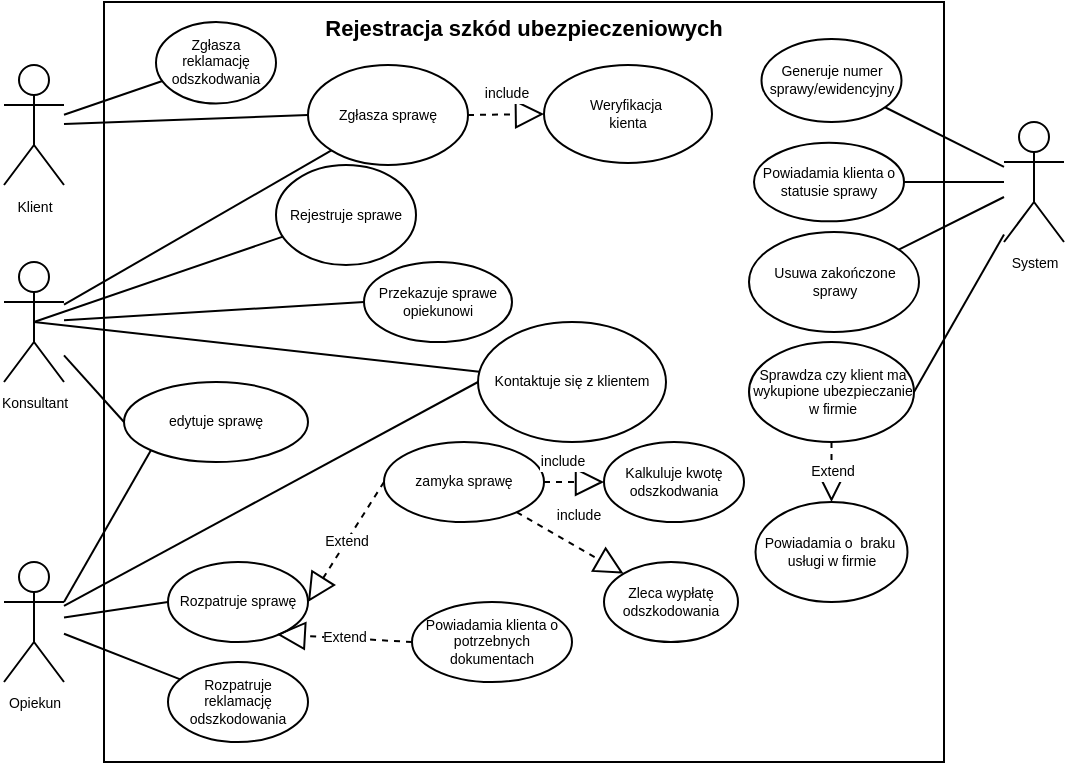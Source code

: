 <mxfile version="14.5.6" type="device"><diagram id="gAUm2Pobq_mQOsHsyWJI" name="Page-1"><mxGraphModel dx="865" dy="457" grid="1" gridSize="10" guides="1" tooltips="1" connect="1" arrows="1" fold="1" page="1" pageScale="1" pageWidth="827" pageHeight="1169" math="0" shadow="0"><root><mxCell id="0"/><mxCell id="1" parent="0"/><mxCell id="EO3soLzFXblyfd130URg-6" value="" style="rounded=0;whiteSpace=wrap;html=1;verticalAlign=bottom;labelBackgroundColor=none;fillColor=none;fontSize=7;" vertex="1" parent="1"><mxGeometry x="180" y="20" width="420" height="380" as="geometry"/></mxCell><object label="Klient" Klient="" id="EO3soLzFXblyfd130URg-7"><mxCell style="shape=umlActor;verticalLabelPosition=bottom;verticalAlign=top;html=1;labelBackgroundColor=none;fillColor=none;fontFamily=Helvetica;fontSize=7;" vertex="1" parent="1"><mxGeometry x="130" y="51.5" width="30" height="60" as="geometry"/></mxCell></object><mxCell id="EO3soLzFXblyfd130URg-8" value="Konsultant" style="shape=umlActor;verticalLabelPosition=bottom;verticalAlign=top;html=1;labelBackgroundColor=none;fillColor=none;fontSize=7;" vertex="1" parent="1"><mxGeometry x="130" y="150" width="30" height="60" as="geometry"/></mxCell><mxCell id="EO3soLzFXblyfd130URg-10" value="Opiekun" style="shape=umlActor;verticalLabelPosition=bottom;verticalAlign=top;html=1;labelBackgroundColor=none;fillColor=none;fontSize=7;" vertex="1" parent="1"><mxGeometry x="130" y="300" width="30" height="60" as="geometry"/></mxCell><mxCell id="EO3soLzFXblyfd130URg-5" value="Rejestracja szkód ubezpieczeniowych&#10;" style="text;align=center;fontStyle=1;verticalAlign=top;spacingLeft=3;spacingRight=3;strokeColor=none;rotatable=0;points=[[0,0.5],[1,0.5]];portConstraint=eastwest;fontSize=11;" vertex="1" parent="1"><mxGeometry x="350" y="20" width="80" height="26" as="geometry"/></mxCell><mxCell id="EO3soLzFXblyfd130URg-13" value="Zgłasza sprawę" style="ellipse;whiteSpace=wrap;html=1;labelBackgroundColor=none;fillColor=none;fontFamily=Helvetica;fontSize=7;" vertex="1" parent="1"><mxGeometry x="282" y="51.5" width="80" height="50" as="geometry"/></mxCell><mxCell id="EO3soLzFXblyfd130URg-17" value="Weryfikacja&amp;nbsp;&lt;br style=&quot;font-size: 7px;&quot;&gt;kienta" style="ellipse;whiteSpace=wrap;html=1;labelBackgroundColor=none;fillColor=none;fontFamily=Helvetica;fontSize=7;" vertex="1" parent="1"><mxGeometry x="400" y="51.5" width="84" height="49" as="geometry"/></mxCell><mxCell id="EO3soLzFXblyfd130URg-18" value="" style="endArrow=block;dashed=1;endFill=0;endSize=12;html=1;fontFamily=Helvetica;exitX=1;exitY=0.5;exitDx=0;exitDy=0;entryX=0;entryY=0.5;entryDx=0;entryDy=0;fontSize=7;" edge="1" parent="1" source="EO3soLzFXblyfd130URg-13" target="EO3soLzFXblyfd130URg-17"><mxGeometry width="160" relative="1" as="geometry"><mxPoint x="334" y="140" as="sourcePoint"/><mxPoint x="390" y="131" as="targetPoint"/></mxGeometry></mxCell><mxCell id="EO3soLzFXblyfd130URg-19" value="include" style="edgeLabel;html=1;align=center;verticalAlign=middle;resizable=0;points=[];fontFamily=Helvetica;fontSize=7;" vertex="1" connectable="0" parent="EO3soLzFXblyfd130URg-18"><mxGeometry x="-0.342" y="3" relative="1" as="geometry"><mxPoint x="6.69" y="-7.83" as="offset"/></mxGeometry></mxCell><mxCell id="EO3soLzFXblyfd130URg-20" value="zamyka sprawę" style="ellipse;whiteSpace=wrap;html=1;labelBackgroundColor=none;fillColor=none;fontFamily=Helvetica;fontSize=7;" vertex="1" parent="1"><mxGeometry x="320" y="240" width="80" height="40" as="geometry"/></mxCell><mxCell id="EO3soLzFXblyfd130URg-21" value="edytuje sprawę" style="ellipse;whiteSpace=wrap;html=1;labelBackgroundColor=none;fillColor=none;fontFamily=Helvetica;fontSize=7;" vertex="1" parent="1"><mxGeometry x="190" y="210" width="92" height="40" as="geometry"/></mxCell><mxCell id="EO3soLzFXblyfd130URg-22" value="Kalkuluje kwotę odszkodwania" style="ellipse;whiteSpace=wrap;html=1;labelBackgroundColor=none;fillColor=none;fontFamily=Helvetica;fontSize=7;" vertex="1" parent="1"><mxGeometry x="430" y="240" width="70" height="40" as="geometry"/></mxCell><mxCell id="EO3soLzFXblyfd130URg-23" value="" style="endArrow=block;dashed=1;endFill=0;endSize=12;html=1;fontFamily=Helvetica;fontSize=7;exitX=1;exitY=0.5;exitDx=0;exitDy=0;entryX=0;entryY=0.5;entryDx=0;entryDy=0;" edge="1" parent="1" source="EO3soLzFXblyfd130URg-20" target="EO3soLzFXblyfd130URg-22"><mxGeometry width="160" relative="1" as="geometry"><mxPoint x="299" y="260" as="sourcePoint"/><mxPoint x="459" y="260" as="targetPoint"/><Array as="points"/></mxGeometry></mxCell><mxCell id="EO3soLzFXblyfd130URg-31" value="include" style="edgeLabel;html=1;align=center;verticalAlign=middle;resizable=0;points=[];fontSize=7;fontFamily=Helvetica;" vertex="1" connectable="0" parent="EO3soLzFXblyfd130URg-23"><mxGeometry x="-0.385" y="-1" relative="1" as="geometry"><mxPoint y="-11" as="offset"/></mxGeometry></mxCell><mxCell id="EO3soLzFXblyfd130URg-25" value="" style="endArrow=none;html=1;fontFamily=Helvetica;fontSize=7;entryX=0;entryY=0.5;entryDx=0;entryDy=0;" edge="1" parent="1" source="EO3soLzFXblyfd130URg-7" target="EO3soLzFXblyfd130URg-13"><mxGeometry width="50" height="50" relative="1" as="geometry"><mxPoint x="220" y="190" as="sourcePoint"/><mxPoint x="270" y="140" as="targetPoint"/></mxGeometry></mxCell><mxCell id="EO3soLzFXblyfd130URg-29" value="" style="endArrow=none;html=1;fontFamily=Helvetica;fontSize=7;entryX=0;entryY=0.5;entryDx=0;entryDy=0;" edge="1" parent="1" source="EO3soLzFXblyfd130URg-8" target="EO3soLzFXblyfd130URg-21"><mxGeometry width="50" height="50" relative="1" as="geometry"><mxPoint x="220" y="110" as="sourcePoint"/><mxPoint x="270" y="60" as="targetPoint"/></mxGeometry></mxCell><mxCell id="EO3soLzFXblyfd130URg-32" value="" style="endArrow=none;html=1;fontFamily=Helvetica;fontSize=7;entryX=0;entryY=1;entryDx=0;entryDy=0;" edge="1" parent="1" source="EO3soLzFXblyfd130URg-8" target="EO3soLzFXblyfd130URg-13"><mxGeometry width="50" height="50" relative="1" as="geometry"><mxPoint x="220" y="190" as="sourcePoint"/><mxPoint x="270" y="140" as="targetPoint"/></mxGeometry></mxCell><mxCell id="EO3soLzFXblyfd130URg-33" value="" style="endArrow=none;html=1;fontFamily=Helvetica;fontSize=7;exitX=1;exitY=0.333;exitDx=0;exitDy=0;exitPerimeter=0;entryX=0;entryY=1;entryDx=0;entryDy=0;" edge="1" parent="1" source="EO3soLzFXblyfd130URg-10" target="EO3soLzFXblyfd130URg-21"><mxGeometry width="50" height="50" relative="1" as="geometry"><mxPoint x="220" y="190" as="sourcePoint"/><mxPoint x="270" y="140" as="targetPoint"/></mxGeometry></mxCell><mxCell id="EO3soLzFXblyfd130URg-34" value="Rozpatruje sprawę" style="ellipse;whiteSpace=wrap;html=1;labelBackgroundColor=none;fillColor=none;fontFamily=Helvetica;fontSize=7;" vertex="1" parent="1"><mxGeometry x="212" y="300" width="70" height="40" as="geometry"/></mxCell><mxCell id="EO3soLzFXblyfd130URg-35" value="Extend" style="endArrow=block;dashed=1;endFill=0;endSize=12;html=1;fontFamily=Helvetica;fontSize=7;entryX=1;entryY=0.5;entryDx=0;entryDy=0;exitX=0;exitY=0.5;exitDx=0;exitDy=0;" edge="1" parent="1" source="EO3soLzFXblyfd130URg-20" target="EO3soLzFXblyfd130URg-34"><mxGeometry width="160" relative="1" as="geometry"><mxPoint x="160" y="170" as="sourcePoint"/><mxPoint x="330" y="170" as="targetPoint"/></mxGeometry></mxCell><mxCell id="EO3soLzFXblyfd130URg-36" value="Kontaktuje się z klientem" style="ellipse;whiteSpace=wrap;html=1;labelBackgroundColor=none;fillColor=none;fontFamily=Helvetica;fontSize=7;" vertex="1" parent="1"><mxGeometry x="367" y="180" width="94" height="60" as="geometry"/></mxCell><mxCell id="EO3soLzFXblyfd130URg-37" value="" style="endArrow=none;html=1;fontFamily=Helvetica;fontSize=7;entryX=0;entryY=0.5;entryDx=0;entryDy=0;" edge="1" parent="1" source="EO3soLzFXblyfd130URg-10" target="EO3soLzFXblyfd130URg-36"><mxGeometry width="50" height="50" relative="1" as="geometry"><mxPoint x="220" y="190" as="sourcePoint"/><mxPoint x="270" y="140" as="targetPoint"/></mxGeometry></mxCell><mxCell id="EO3soLzFXblyfd130URg-38" value="" style="endArrow=none;html=1;fontFamily=Helvetica;fontSize=7;exitX=0.5;exitY=0.5;exitDx=0;exitDy=0;exitPerimeter=0;" edge="1" parent="1" source="EO3soLzFXblyfd130URg-8" target="EO3soLzFXblyfd130URg-36"><mxGeometry width="50" height="50" relative="1" as="geometry"><mxPoint x="220" y="190" as="sourcePoint"/><mxPoint x="270" y="140" as="targetPoint"/></mxGeometry></mxCell><mxCell id="EO3soLzFXblyfd130URg-39" value="Przekazuje sprawe&lt;br style=&quot;font-size: 7px;&quot;&gt;opiekunowi" style="ellipse;whiteSpace=wrap;html=1;labelBackgroundColor=none;fillColor=none;fontFamily=Helvetica;fontSize=7;" vertex="1" parent="1"><mxGeometry x="310" y="150" width="74" height="40" as="geometry"/></mxCell><mxCell id="EO3soLzFXblyfd130URg-40" value="" style="endArrow=none;html=1;fontFamily=Helvetica;fontSize=7;entryX=0;entryY=0.5;entryDx=0;entryDy=0;" edge="1" parent="1" source="EO3soLzFXblyfd130URg-8" target="EO3soLzFXblyfd130URg-39"><mxGeometry width="50" height="50" relative="1" as="geometry"><mxPoint x="150" y="180" as="sourcePoint"/><mxPoint x="270" y="140" as="targetPoint"/></mxGeometry></mxCell><mxCell id="EO3soLzFXblyfd130URg-41" value="" style="endArrow=none;html=1;fontFamily=Helvetica;fontSize=7;entryX=0;entryY=0.5;entryDx=0;entryDy=0;" edge="1" parent="1" source="EO3soLzFXblyfd130URg-10" target="EO3soLzFXblyfd130URg-34"><mxGeometry width="50" height="50" relative="1" as="geometry"><mxPoint x="220" y="190" as="sourcePoint"/><mxPoint x="270" y="140" as="targetPoint"/></mxGeometry></mxCell><mxCell id="EO3soLzFXblyfd130URg-42" value="System" style="shape=umlActor;verticalLabelPosition=bottom;verticalAlign=top;html=1;outlineConnect=0;labelBackgroundColor=none;fillColor=none;fontFamily=Helvetica;fontSize=7;" vertex="1" parent="1"><mxGeometry x="630" y="80" width="30" height="60" as="geometry"/></mxCell><mxCell id="EO3soLzFXblyfd130URg-44" value="Generuje numer sprawy/ewidencyjny" style="ellipse;whiteSpace=wrap;html=1;labelBackgroundColor=none;fillColor=none;fontFamily=Helvetica;fontSize=7;" vertex="1" parent="1"><mxGeometry x="508.75" y="38.5" width="70" height="41.5" as="geometry"/></mxCell><mxCell id="EO3soLzFXblyfd130URg-45" value="Powiadamia klienta o statusie sprawy" style="ellipse;whiteSpace=wrap;html=1;labelBackgroundColor=none;fillColor=none;fontFamily=Helvetica;fontSize=7;" vertex="1" parent="1"><mxGeometry x="505" y="90.38" width="75" height="39.25" as="geometry"/></mxCell><mxCell id="EO3soLzFXblyfd130URg-46" value="Usuwa zakończone sprawy" style="ellipse;whiteSpace=wrap;html=1;labelBackgroundColor=none;fillColor=none;fontFamily=Helvetica;fontSize=7;" vertex="1" parent="1"><mxGeometry x="502.5" y="135" width="85" height="50" as="geometry"/></mxCell><mxCell id="EO3soLzFXblyfd130URg-49" value="Sprawdza czy klient ma wykupione ubezpieczanie w firmie" style="ellipse;whiteSpace=wrap;html=1;labelBackgroundColor=none;fillColor=none;fontFamily=Helvetica;fontSize=7;" vertex="1" parent="1"><mxGeometry x="502.5" y="190" width="82.5" height="50" as="geometry"/></mxCell><mxCell id="EO3soLzFXblyfd130URg-50" value="Powiadamia o&amp;nbsp; braku&amp;nbsp;&lt;br style=&quot;font-size: 7px;&quot;&gt;usługi w firmie" style="ellipse;whiteSpace=wrap;html=1;labelBackgroundColor=none;fillColor=none;fontFamily=Helvetica;fontSize=7;" vertex="1" parent="1"><mxGeometry x="505.75" y="270" width="76" height="50" as="geometry"/></mxCell><mxCell id="EO3soLzFXblyfd130URg-51" value="Extend" style="endArrow=block;dashed=1;endFill=0;endSize=12;html=1;fontFamily=Helvetica;fontSize=7;entryX=0.5;entryY=0;entryDx=0;entryDy=0;exitX=0.5;exitY=1;exitDx=0;exitDy=0;" edge="1" parent="1" source="EO3soLzFXblyfd130URg-49" target="EO3soLzFXblyfd130URg-50"><mxGeometry width="160" relative="1" as="geometry"><mxPoint x="384.0" y="270" as="sourcePoint"/><mxPoint x="316" y="270" as="targetPoint"/></mxGeometry></mxCell><mxCell id="EO3soLzFXblyfd130URg-53" value="" style="endArrow=none;html=1;fontFamily=Helvetica;fontSize=7;" edge="1" parent="1" source="EO3soLzFXblyfd130URg-42" target="EO3soLzFXblyfd130URg-44"><mxGeometry width="50" height="50" relative="1" as="geometry"><mxPoint x="220" y="250" as="sourcePoint"/><mxPoint x="270" y="200" as="targetPoint"/></mxGeometry></mxCell><mxCell id="EO3soLzFXblyfd130URg-54" value="" style="endArrow=none;html=1;fontFamily=Helvetica;fontSize=7;" edge="1" parent="1" source="EO3soLzFXblyfd130URg-45" target="EO3soLzFXblyfd130URg-42"><mxGeometry width="50" height="50" relative="1" as="geometry"><mxPoint x="590" y="190" as="sourcePoint"/><mxPoint x="640" y="140" as="targetPoint"/></mxGeometry></mxCell><mxCell id="EO3soLzFXblyfd130URg-55" value="" style="endArrow=none;html=1;fontFamily=Helvetica;fontSize=7;" edge="1" parent="1" source="EO3soLzFXblyfd130URg-46" target="EO3soLzFXblyfd130URg-42"><mxGeometry width="50" height="50" relative="1" as="geometry"><mxPoint x="590" y="220" as="sourcePoint"/><mxPoint x="630" y="150" as="targetPoint"/></mxGeometry></mxCell><mxCell id="EO3soLzFXblyfd130URg-57" value="" style="endArrow=none;html=1;fontFamily=Helvetica;fontSize=7;exitX=1;exitY=0.5;exitDx=0;exitDy=0;" edge="1" parent="1" source="EO3soLzFXblyfd130URg-49" target="EO3soLzFXblyfd130URg-42"><mxGeometry width="50" height="50" relative="1" as="geometry"><mxPoint x="620" y="270" as="sourcePoint"/><mxPoint x="670" y="220" as="targetPoint"/></mxGeometry></mxCell><mxCell id="EO3soLzFXblyfd130URg-58" value="Powiadamia klienta o potrzebnych dokumentach" style="ellipse;whiteSpace=wrap;html=1;labelBackgroundColor=none;fillColor=none;fontFamily=Helvetica;fontSize=7;" vertex="1" parent="1"><mxGeometry x="334" y="320" width="80" height="40" as="geometry"/></mxCell><mxCell id="EO3soLzFXblyfd130URg-59" value="Extend" style="endArrow=block;dashed=1;endFill=0;endSize=12;html=1;fontFamily=Helvetica;fontSize=7;entryX=0.776;entryY=0.904;entryDx=0;entryDy=0;exitX=0;exitY=0.5;exitDx=0;exitDy=0;entryPerimeter=0;" edge="1" parent="1" source="EO3soLzFXblyfd130URg-58" target="EO3soLzFXblyfd130URg-34"><mxGeometry width="160" relative="1" as="geometry"><mxPoint x="367.0" y="350" as="sourcePoint"/><mxPoint x="299" y="370" as="targetPoint"/></mxGeometry></mxCell><mxCell id="EO3soLzFXblyfd130URg-60" value="Zleca wypłatę odszkodowania" style="ellipse;whiteSpace=wrap;html=1;labelBackgroundColor=none;fillColor=none;fontFamily=Helvetica;fontSize=7;" vertex="1" parent="1"><mxGeometry x="430" y="300" width="67" height="40" as="geometry"/></mxCell><mxCell id="EO3soLzFXblyfd130URg-61" value="" style="endArrow=block;dashed=1;endFill=0;endSize=12;html=1;fontFamily=Helvetica;fontSize=7;entryX=0;entryY=0;entryDx=0;entryDy=0;" edge="1" parent="1" source="EO3soLzFXblyfd130URg-20" target="EO3soLzFXblyfd130URg-60"><mxGeometry width="160" relative="1" as="geometry"><mxPoint x="410" y="270" as="sourcePoint"/><mxPoint x="440" y="270" as="targetPoint"/><Array as="points"/></mxGeometry></mxCell><mxCell id="EO3soLzFXblyfd130URg-62" value="include" style="edgeLabel;html=1;align=center;verticalAlign=middle;resizable=0;points=[];fontSize=7;fontFamily=Helvetica;" vertex="1" connectable="0" parent="EO3soLzFXblyfd130URg-61"><mxGeometry x="-0.385" y="-1" relative="1" as="geometry"><mxPoint x="14.77" y="-8.92" as="offset"/></mxGeometry></mxCell><mxCell id="EO3soLzFXblyfd130URg-63" value="Zgłasza reklamację odszkodwania" style="ellipse;whiteSpace=wrap;html=1;labelBackgroundColor=none;fillColor=none;fontFamily=Helvetica;fontSize=7;" vertex="1" parent="1"><mxGeometry x="206" y="30" width="60" height="40.75" as="geometry"/></mxCell><mxCell id="EO3soLzFXblyfd130URg-64" value="Rozpatruje reklamację odszkodowania" style="ellipse;whiteSpace=wrap;html=1;labelBackgroundColor=none;fillColor=none;fontFamily=Helvetica;fontSize=7;" vertex="1" parent="1"><mxGeometry x="212" y="350" width="70" height="40" as="geometry"/></mxCell><mxCell id="EO3soLzFXblyfd130URg-65" value="" style="endArrow=none;html=1;fontFamily=Helvetica;fontSize=7;" edge="1" parent="1" source="EO3soLzFXblyfd130URg-10" target="EO3soLzFXblyfd130URg-64"><mxGeometry width="50" height="50" relative="1" as="geometry"><mxPoint x="130" y="430" as="sourcePoint"/><mxPoint x="180" y="380" as="targetPoint"/></mxGeometry></mxCell><mxCell id="EO3soLzFXblyfd130URg-66" value="" style="endArrow=none;html=1;fontFamily=Helvetica;fontSize=7;" edge="1" parent="1" source="EO3soLzFXblyfd130URg-7" target="EO3soLzFXblyfd130URg-63"><mxGeometry width="50" height="50" relative="1" as="geometry"><mxPoint x="170" y="110" as="sourcePoint"/><mxPoint x="220" y="60" as="targetPoint"/></mxGeometry></mxCell><mxCell id="EO3soLzFXblyfd130URg-67" value="Rejestruje sprawe" style="ellipse;whiteSpace=wrap;html=1;labelBackgroundColor=none;fillColor=none;fontFamily=Helvetica;fontSize=7;" vertex="1" parent="1"><mxGeometry x="266" y="101.5" width="70" height="50" as="geometry"/></mxCell><mxCell id="EO3soLzFXblyfd130URg-68" value="" style="endArrow=none;html=1;fontFamily=Helvetica;fontSize=7;exitX=0.5;exitY=0.5;exitDx=0;exitDy=0;exitPerimeter=0;" edge="1" parent="1" source="EO3soLzFXblyfd130URg-8" target="EO3soLzFXblyfd130URg-67"><mxGeometry width="50" height="50" relative="1" as="geometry"><mxPoint x="220" y="200" as="sourcePoint"/><mxPoint x="270" y="150" as="targetPoint"/></mxGeometry></mxCell></root></mxGraphModel></diagram></mxfile>